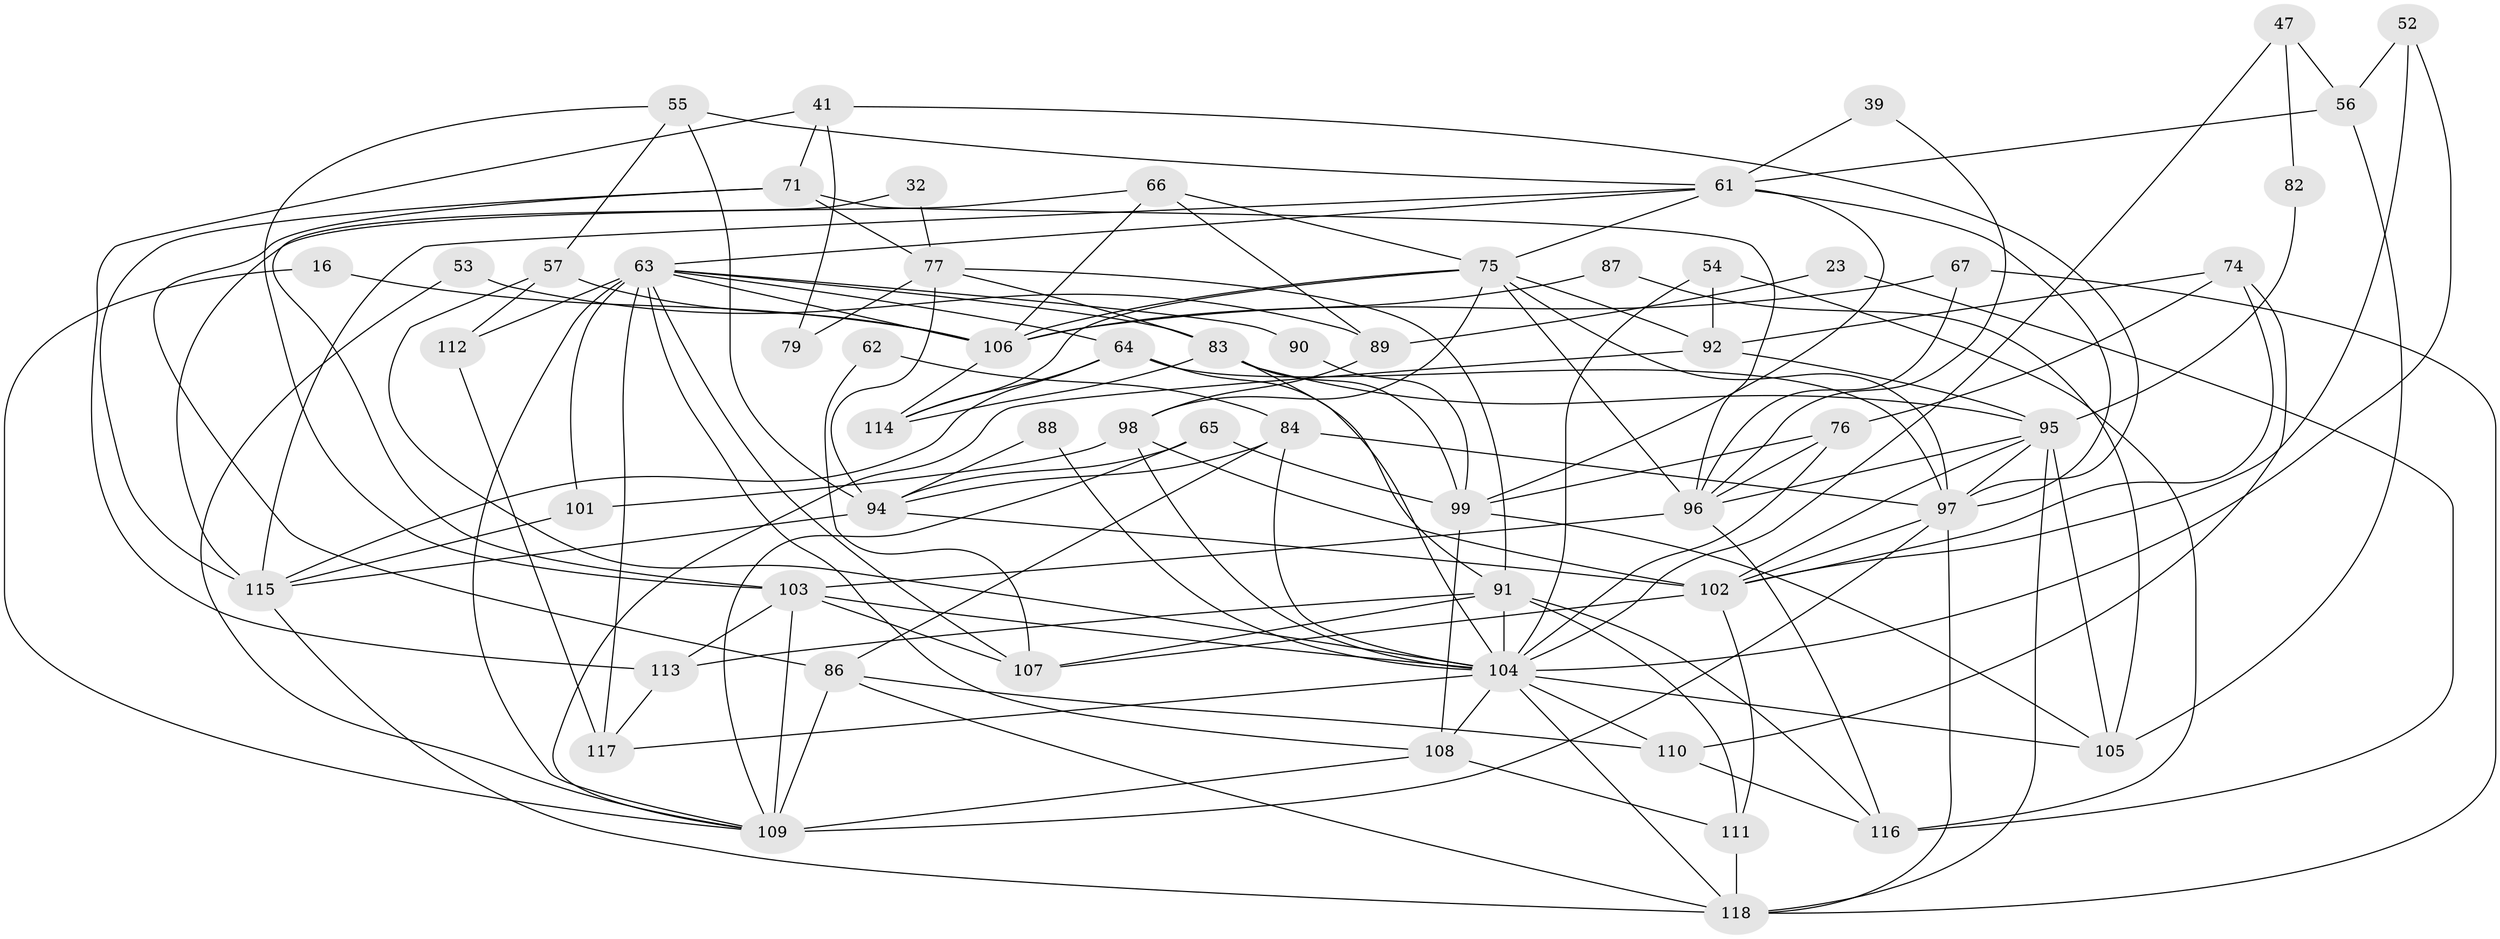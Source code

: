 // original degree distribution, {2: 0.1271186440677966, 5: 0.1271186440677966, 3: 0.3050847457627119, 6: 0.06779661016949153, 4: 0.2796610169491525, 7: 0.0847457627118644, 9: 0.00847457627118644}
// Generated by graph-tools (version 1.1) at 2025/49/03/09/25 04:49:24]
// undirected, 59 vertices, 146 edges
graph export_dot {
graph [start="1"]
  node [color=gray90,style=filled];
  16;
  23;
  32;
  39;
  41;
  47;
  52;
  53;
  54 [super="+1"];
  55;
  56;
  57;
  61 [super="+48"];
  62;
  63 [super="+22+51"];
  64;
  65;
  66;
  67;
  71 [super="+9+42"];
  74;
  75 [super="+43+49"];
  76 [super="+30"];
  77 [super="+69+59"];
  79;
  82;
  83 [super="+81+60"];
  84 [super="+40"];
  86;
  87;
  88;
  89;
  90;
  91 [super="+19"];
  92 [super="+36"];
  94 [super="+38+50"];
  95 [super="+27+68+24"];
  96 [super="+3+8+72"];
  97 [super="+6+35"];
  98;
  99 [super="+44"];
  101;
  102 [super="+29"];
  103 [super="+21+34"];
  104 [super="+46+14+28+73"];
  105;
  106 [super="+78"];
  107 [super="+20"];
  108 [super="+85+93"];
  109 [super="+100+17"];
  110 [super="+37"];
  111 [super="+70"];
  112 [super="+2"];
  113;
  114;
  115 [super="+18"];
  116;
  117 [super="+45"];
  118 [super="+80"];
  16 -- 106;
  16 -- 109;
  23 -- 116;
  23 -- 89;
  32 -- 103;
  32 -- 77;
  39 -- 61;
  39 -- 96;
  41 -- 79;
  41 -- 113;
  41 -- 97;
  41 -- 71;
  47 -- 56;
  47 -- 82;
  47 -- 104;
  52 -- 56;
  52 -- 102;
  52 -- 104;
  53 -- 89;
  53 -- 109;
  54 -- 116 [weight=2];
  54 -- 104;
  54 -- 92;
  55 -- 61;
  55 -- 57;
  55 -- 103;
  55 -- 94;
  56 -- 105;
  56 -- 61;
  57 -- 106;
  57 -- 112;
  57 -- 104;
  61 -- 115 [weight=2];
  61 -- 97 [weight=2];
  61 -- 63;
  61 -- 99;
  61 -- 75;
  62 -- 84;
  62 -- 107;
  63 -- 112 [weight=3];
  63 -- 106;
  63 -- 90;
  63 -- 109;
  63 -- 64;
  63 -- 101;
  63 -- 107;
  63 -- 108 [weight=2];
  63 -- 83 [weight=2];
  63 -- 117;
  64 -- 114;
  64 -- 91;
  64 -- 115;
  64 -- 97;
  65 -- 99;
  65 -- 94;
  65 -- 109;
  66 -- 106;
  66 -- 75;
  66 -- 89;
  66 -- 115;
  67 -- 106;
  67 -- 96;
  67 -- 118;
  71 -- 115;
  71 -- 86 [weight=2];
  71 -- 96 [weight=2];
  71 -- 77 [weight=2];
  74 -- 102;
  74 -- 76;
  74 -- 110;
  74 -- 92;
  75 -- 92;
  75 -- 96;
  75 -- 97;
  75 -- 114;
  75 -- 106;
  75 -- 98;
  76 -- 99;
  76 -- 104;
  76 -- 96;
  77 -- 91 [weight=2];
  77 -- 79;
  77 -- 94 [weight=2];
  77 -- 83;
  82 -- 95;
  83 -- 99;
  83 -- 114;
  83 -- 95 [weight=4];
  83 -- 104;
  84 -- 104;
  84 -- 97;
  84 -- 86;
  84 -- 94;
  86 -- 110;
  86 -- 118;
  86 -- 109;
  87 -- 105;
  87 -- 106;
  88 -- 104;
  88 -- 94;
  89 -- 98;
  90 -- 99;
  91 -- 111 [weight=2];
  91 -- 113;
  91 -- 116;
  91 -- 107;
  91 -- 104;
  92 -- 95;
  92 -- 109;
  94 -- 102;
  94 -- 115;
  95 -- 118 [weight=2];
  95 -- 105;
  95 -- 97;
  95 -- 96 [weight=2];
  95 -- 102;
  96 -- 116;
  96 -- 103 [weight=2];
  97 -- 109 [weight=3];
  97 -- 102;
  97 -- 118;
  98 -- 101;
  98 -- 104;
  98 -- 102;
  99 -- 105;
  99 -- 108 [weight=2];
  101 -- 115;
  102 -- 107;
  102 -- 111;
  103 -- 107;
  103 -- 113;
  103 -- 109;
  103 -- 104 [weight=2];
  104 -- 118;
  104 -- 105;
  104 -- 108;
  104 -- 117;
  104 -- 110;
  106 -- 114 [weight=2];
  108 -- 111 [weight=2];
  108 -- 109;
  110 -- 116 [weight=2];
  111 -- 118;
  112 -- 117 [weight=2];
  113 -- 117;
  115 -- 118 [weight=2];
}
